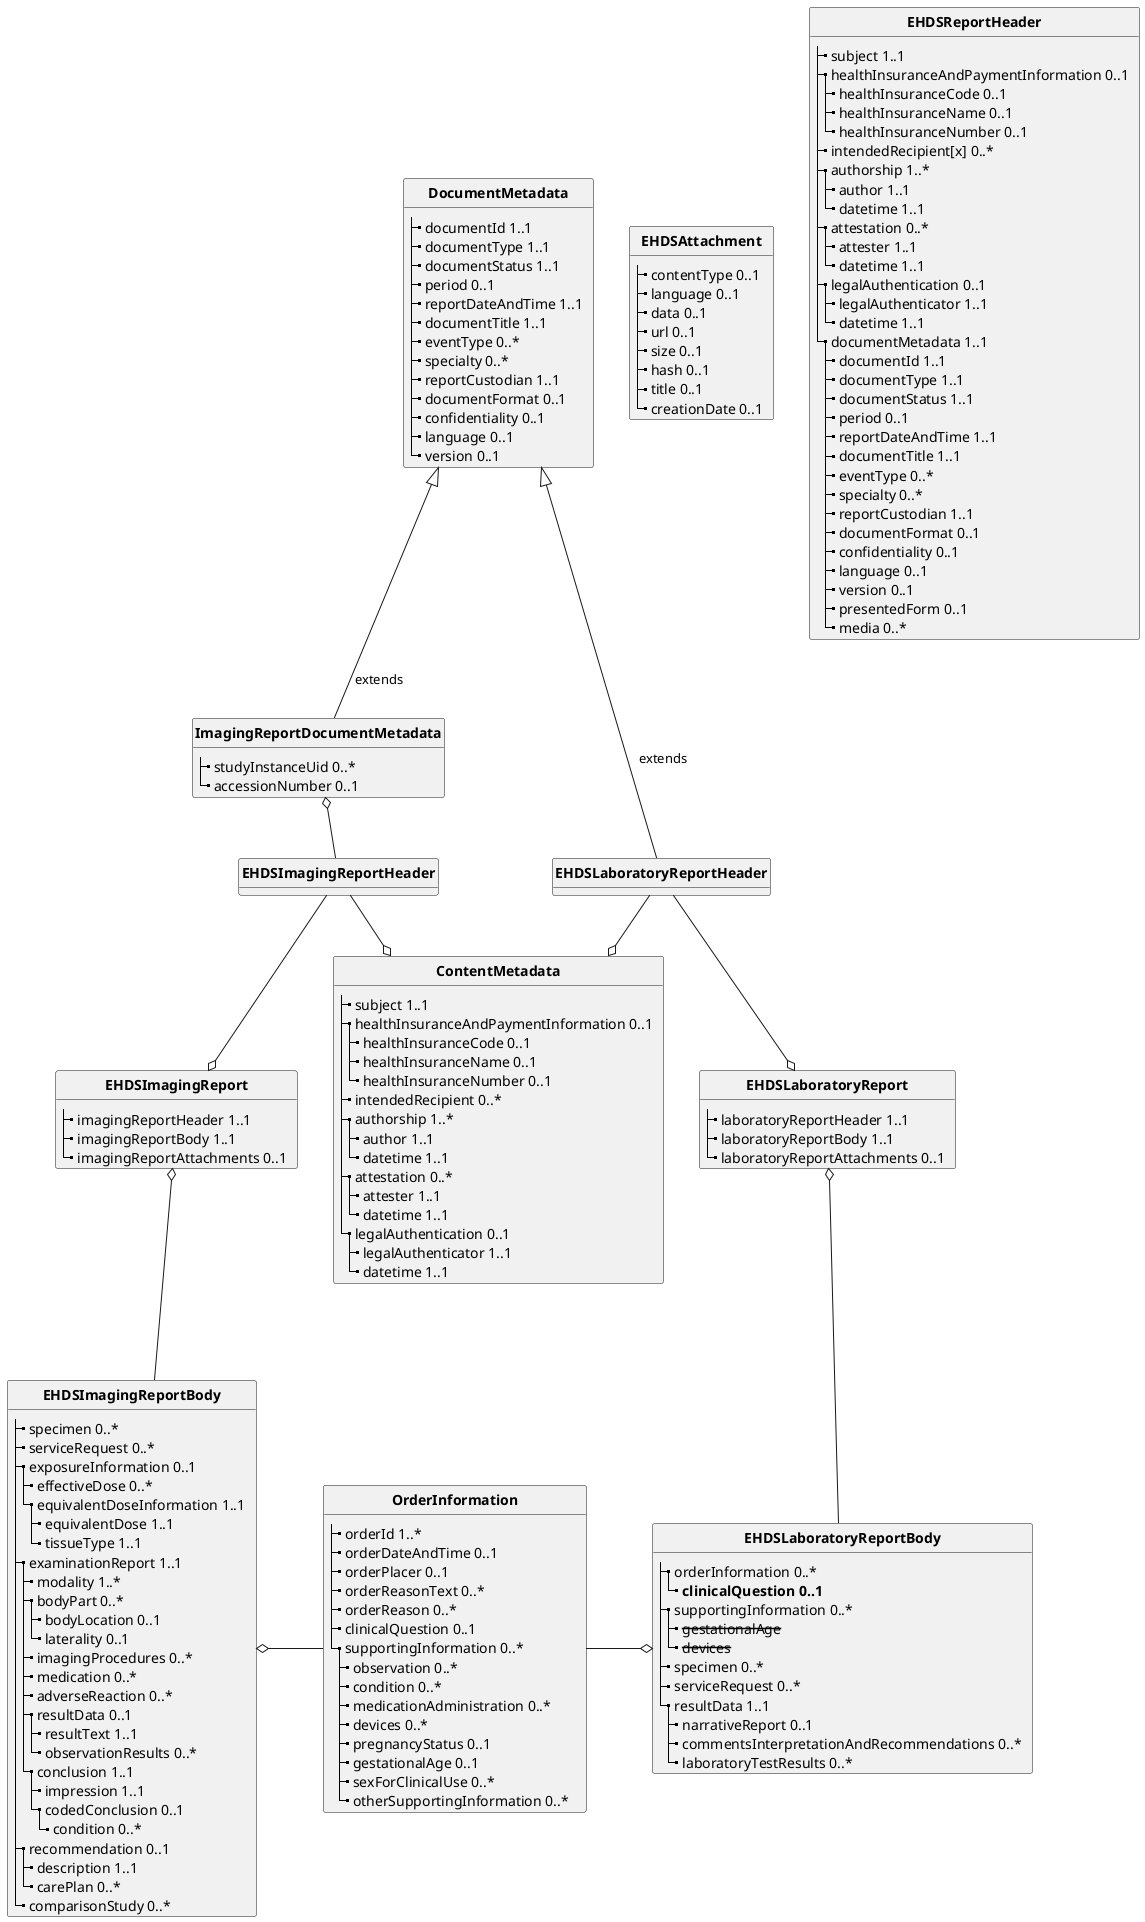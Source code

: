 @startuml
'skinparam linetype polyline
'
hide circle
hide stereotype
hide methods
'hide attributes


class "**EHDSAttachment**" as EHDSAttachment {
  |_ contentType 0..1   
  |_ language 0..1   
  |_ data 0..1   
  |_ url 0..1   
  |_ size 0..1   
  |_ hash 0..1   
  |_ title 0..1   
  |_ creationDate 0..1   
}



class "**DocumentMetadata**" as DocumentMetadata {
  |_ documentId 1..1   
  |_ documentType 1..1   
  |_ documentStatus 1..1   
  |_ period 0..1   
  |_ reportDateAndTime 1..1   
  |_ documentTitle 1..1   
  |_ eventType 0..*   
  |_ specialty 0..*   
  |_ reportCustodian 1..1   
  |_ documentFormat 0..1   
  |_ confidentiality 0..1   
  |_ language 0..1   
  |_ version 0..1   
}



class "**EHDSReportHeader**" as EHDSReportHeader {
  |_ subject 1..1   
  |_ healthInsuranceAndPaymentInformation 0..1   
    |_ healthInsuranceCode 0..1   
    |_ healthInsuranceName 0..1   
    |_ healthInsuranceNumber 0..1   
  |_ intendedRecipient[x] 0..*   
  |_ authorship 1..*   
    |_ author 1..1   
    |_ datetime 1..1   
  |_ attestation 0..*   
    |_ attester 1..1   
    |_ datetime 1..1   
  |_ legalAuthentication 0..1   
    |_ legalAuthenticator 1..1   
    |_ datetime 1..1   
  |_ documentMetadata 1..1   
    |_ documentId 1..1   
    |_ documentType 1..1   
    |_ documentStatus 1..1   
    |_ period 0..1   
    |_ reportDateAndTime 1..1   
    |_ documentTitle 1..1   
    |_ eventType 0..*   
    |_ specialty 0..*   
    |_ reportCustodian 1..1   
    |_ documentFormat 0..1   
    |_ confidentiality 0..1   
    |_ language 0..1   
    |_ version 0..1   
    |_ presentedForm 0..1   
    |_ media 0..*   
}


class "**EHDSLaboratoryReport**" as EHDSLaboratoryReport {
  |_ laboratoryReportHeader 1..1   
  |_ laboratoryReportBody 1..1   
  |_ laboratoryReportAttachments 0..1   
}


class "**EHDSLaboratoryReportHeader**" as EHDSLaboratoryReportHeader {
}


class "**EHDSLaboratoryReportBody**" as EHDSLaboratoryReportBody {
  |_ orderInformation 0..*   
    |_ **clinicalQuestion 0..1**
  |_ supportingInformation 0..*   
'    |_ observation 0..*   
'    |_ condition 0..*   
'    |_ medicationAdministration 0..*   
'    |_ sexForClinicalUse 0..*
'    |_ otherSupportingInformation 0..*   
'    |_ pregnancystatus
    |_ --gestationalAge--
    |_ --devices--
  |_ specimen 0..*   
  |_ serviceRequest 0..*   
  |_ resultData 1..1   
    |_ narrativeReport 0..1   
    |_ commentsInterpretationAndRecommendations 0..*   
    |_ laboratoryTestResults 0..*   
}





class "**EHDSImagingReportHeader**" as EHDSImagingReportHeader {

}

class "**EHDSImagingReportBody**" as EHDSImagingReportBody {
  |_ specimen 0..*   
  |_ serviceRequest 0..*   
  |_ exposureInformation 0..1   
    |_ effectiveDose 0..*   
    |_ equivalentDoseInformation 1..1   
      |_ equivalentDose 1..1   
      |_ tissueType 1..1   
  |_ examinationReport 1..1   
    |_ modality 1..*   
    |_ bodyPart 0..*   
      |_ bodyLocation 0..1   
      |_ laterality 0..1   
    |_ imagingProcedures 0..*   
    |_ medication 0..*   
    |_ adverseReaction 0..*   
    |_ resultData 0..1   
      |_ resultText 1..1   
      |_ observationResults 0..*   
    |_ conclusion 1..1   
      |_ impression 1..1   
      |_ codedConclusion 0..1   
        |_ condition 0..*   
  |_ recommendation 0..1   
    |_ description 1..1   
    |_ carePlan 0..*   
  |_ comparisonStudy 0..*   
}

class "**EHDSImagingReport**" as EHDSImagingReport {
  |_ imagingReportHeader 1..1   
  |_ imagingReportBody 1..1   
  |_ imagingReportAttachments 0..1   
}


class "**ImagingReportDocumentMetadata**" as ImgReportDocumentMetadata {
  |_ studyInstanceUid 0..*   
  |_ accessionNumber 0..1   
}


class "**OrderInformation**" as OrderInformation {
    |_ orderId 1..*   
    |_ orderDateAndTime 0..1   
    |_ orderPlacer 0..1   
    |_ orderReasonText 0..*   
    |_ orderReason 0..*   
    |_ clinicalQuestion 0..1   
    |_ supportingInformation 0..*   
      |_ observation 0..*   
      |_ condition 0..*   
      |_ medicationAdministration 0..*   
      |_ devices 0..*   
      |_ pregnancyStatus 0..1   
      |_ gestationalAge 0..1   
      |_ sexForClinicalUse 0..*   
      |_ otherSupportingInformation 0..*     
  }


class "**ContentMetadata**" as ContentMetadata {
  |_ subject 1..1   
  |_ healthInsuranceAndPaymentInformation 0..1   
    |_ healthInsuranceCode 0..1   
    |_ healthInsuranceName 0..1   
    |_ healthInsuranceNumber 0..1   
  |_ intendedRecipient 0..*   
  |_ authorship 1..*   
    |_ author 1..1   
    |_ datetime 1..1   
  |_ attestation 0..*   
    |_ attester 1..1   
    |_ datetime 1..1   
  |_ legalAuthentication 0..1   
    |_ legalAuthenticator 1..1   
    |_ datetime 1..1   
}


EHDSLaboratoryReportHeader -u-|> DocumentMetadata : extends
EHDSLaboratoryReport o-u- EHDSLaboratoryReportHeader
EHDSLaboratoryReport o-d- EHDSLaboratoryReportBody
EHDSImagingReport o-u- EHDSImagingReportHeader
EHDSImagingReport o-d- EHDSImagingReportBody : "  \n"
EHDSImagingReportHeader -u-o ImgReportDocumentMetadata
EHDSImagingReportHeader -d-o ContentMetadata
EHDSLaboratoryReportHeader -d-o ContentMetadata
DocumentMetadata -r[hidden]- ContentMetadata

ImgReportDocumentMetadata -u-|> DocumentMetadata : extends
EHDSImagingReport -r[hidden]- EHDSLaboratoryReport
EHDSImagingReportHeader -r[hidden]- EHDSLaboratoryReportHeader

EHDSImagingReportBody o-r- OrderInformation : "         "
EHDSLaboratoryReportBody o-l- OrderInformation  : "         "

@enduml



